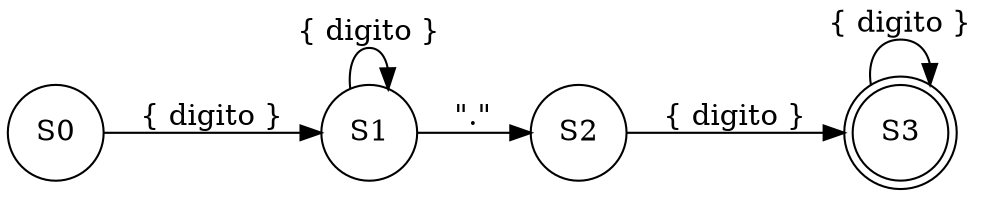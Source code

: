 digraph G{
node [shape=circle];
rankdir =LR;
S0->S1[label="\{ digito \}"]
S1->S1[label="\{ digito \}"]
S1->S2[label="\".\""]
S2->S3[label="\{ digito \}"]
S3[shape="doublecircle"]
S3->S3[label="\{ digito \}"]
}
